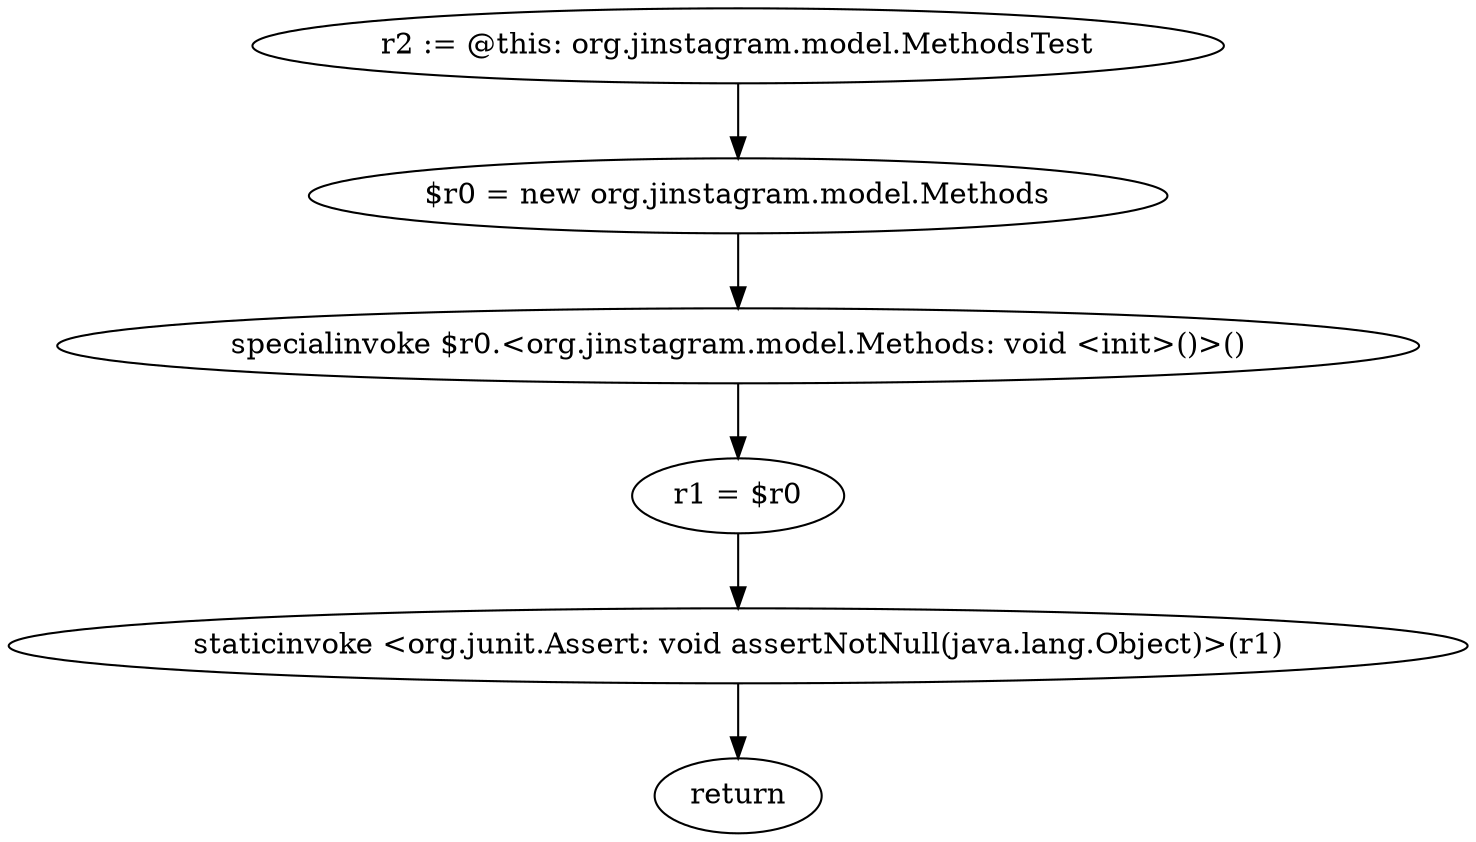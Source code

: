 digraph "unitGraph" {
    "r2 := @this: org.jinstagram.model.MethodsTest"
    "$r0 = new org.jinstagram.model.Methods"
    "specialinvoke $r0.<org.jinstagram.model.Methods: void <init>()>()"
    "r1 = $r0"
    "staticinvoke <org.junit.Assert: void assertNotNull(java.lang.Object)>(r1)"
    "return"
    "r2 := @this: org.jinstagram.model.MethodsTest"->"$r0 = new org.jinstagram.model.Methods";
    "$r0 = new org.jinstagram.model.Methods"->"specialinvoke $r0.<org.jinstagram.model.Methods: void <init>()>()";
    "specialinvoke $r0.<org.jinstagram.model.Methods: void <init>()>()"->"r1 = $r0";
    "r1 = $r0"->"staticinvoke <org.junit.Assert: void assertNotNull(java.lang.Object)>(r1)";
    "staticinvoke <org.junit.Assert: void assertNotNull(java.lang.Object)>(r1)"->"return";
}

